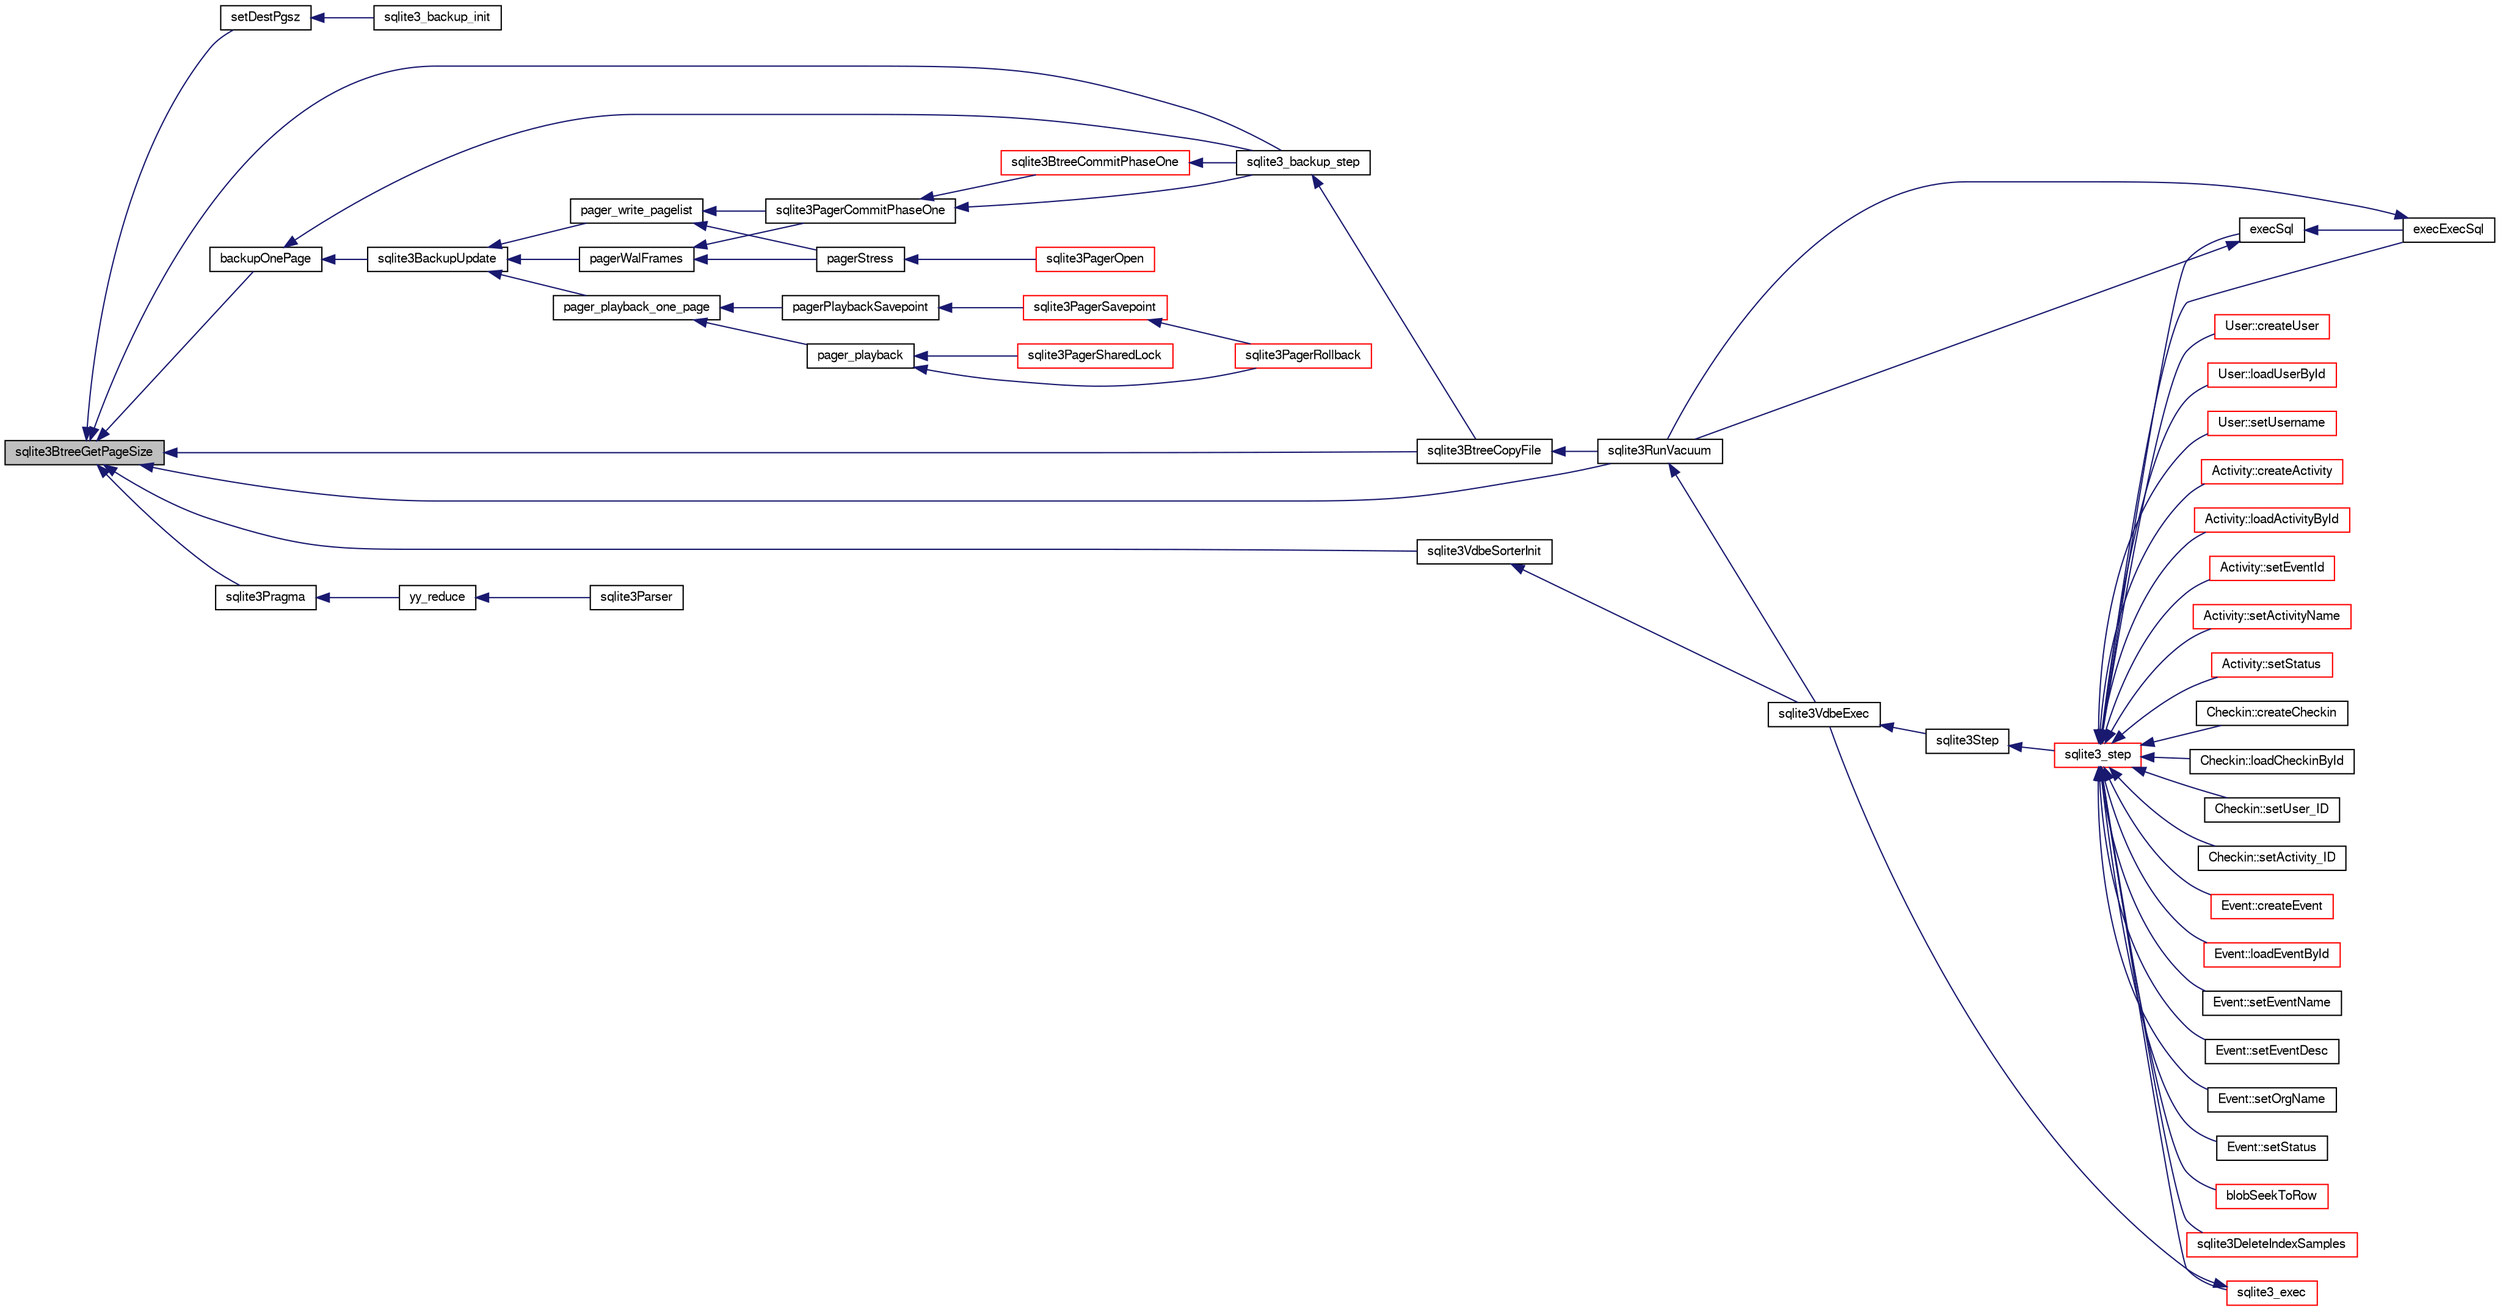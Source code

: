 digraph "sqlite3BtreeGetPageSize"
{
  edge [fontname="FreeSans",fontsize="10",labelfontname="FreeSans",labelfontsize="10"];
  node [fontname="FreeSans",fontsize="10",shape=record];
  rankdir="LR";
  Node451717 [label="sqlite3BtreeGetPageSize",height=0.2,width=0.4,color="black", fillcolor="grey75", style="filled", fontcolor="black"];
  Node451717 -> Node451718 [dir="back",color="midnightblue",fontsize="10",style="solid",fontname="FreeSans"];
  Node451718 [label="setDestPgsz",height=0.2,width=0.4,color="black", fillcolor="white", style="filled",URL="$sqlite3_8c.html#acd3459ec2257f990aaea330d998fe0a6"];
  Node451718 -> Node451719 [dir="back",color="midnightblue",fontsize="10",style="solid",fontname="FreeSans"];
  Node451719 [label="sqlite3_backup_init",height=0.2,width=0.4,color="black", fillcolor="white", style="filled",URL="$sqlite3_8h.html#a9c9aa9e8edeb9910d93148a6621c1097"];
  Node451717 -> Node451720 [dir="back",color="midnightblue",fontsize="10",style="solid",fontname="FreeSans"];
  Node451720 [label="backupOnePage",height=0.2,width=0.4,color="black", fillcolor="white", style="filled",URL="$sqlite3_8c.html#a7efb6a8380d746b14e73db99ad3428a2"];
  Node451720 -> Node451721 [dir="back",color="midnightblue",fontsize="10",style="solid",fontname="FreeSans"];
  Node451721 [label="sqlite3_backup_step",height=0.2,width=0.4,color="black", fillcolor="white", style="filled",URL="$sqlite3_8h.html#a1699b75e98d082eebc465a9e64c35269"];
  Node451721 -> Node451722 [dir="back",color="midnightblue",fontsize="10",style="solid",fontname="FreeSans"];
  Node451722 [label="sqlite3BtreeCopyFile",height=0.2,width=0.4,color="black", fillcolor="white", style="filled",URL="$sqlite3_8c.html#a4d9e19a79f0d5c1dfcef0bd137ae83f9"];
  Node451722 -> Node451723 [dir="back",color="midnightblue",fontsize="10",style="solid",fontname="FreeSans"];
  Node451723 [label="sqlite3RunVacuum",height=0.2,width=0.4,color="black", fillcolor="white", style="filled",URL="$sqlite3_8c.html#a5e83ddc7b3e7e8e79ad5d1fc92de1d2f"];
  Node451723 -> Node451724 [dir="back",color="midnightblue",fontsize="10",style="solid",fontname="FreeSans"];
  Node451724 [label="sqlite3VdbeExec",height=0.2,width=0.4,color="black", fillcolor="white", style="filled",URL="$sqlite3_8c.html#a8ce40a614bdc56719c4d642b1e4dfb21"];
  Node451724 -> Node451725 [dir="back",color="midnightblue",fontsize="10",style="solid",fontname="FreeSans"];
  Node451725 [label="sqlite3Step",height=0.2,width=0.4,color="black", fillcolor="white", style="filled",URL="$sqlite3_8c.html#a3f2872e873e2758a4beedad1d5113554"];
  Node451725 -> Node451726 [dir="back",color="midnightblue",fontsize="10",style="solid",fontname="FreeSans"];
  Node451726 [label="sqlite3_step",height=0.2,width=0.4,color="red", fillcolor="white", style="filled",URL="$sqlite3_8h.html#ac1e491ce36b7471eb28387f7d3c74334"];
  Node451726 -> Node451727 [dir="back",color="midnightblue",fontsize="10",style="solid",fontname="FreeSans"];
  Node451727 [label="Activity::createActivity",height=0.2,width=0.4,color="red", fillcolor="white", style="filled",URL="$classActivity.html#a813cc5e52c14ab49b39014c134e3425b"];
  Node451726 -> Node451730 [dir="back",color="midnightblue",fontsize="10",style="solid",fontname="FreeSans"];
  Node451730 [label="Activity::loadActivityById",height=0.2,width=0.4,color="red", fillcolor="white", style="filled",URL="$classActivity.html#abe4ffb4f08a47212ebf9013259d9e7fd"];
  Node451726 -> Node451732 [dir="back",color="midnightblue",fontsize="10",style="solid",fontname="FreeSans"];
  Node451732 [label="Activity::setEventId",height=0.2,width=0.4,color="red", fillcolor="white", style="filled",URL="$classActivity.html#adb1d0fd0d08f473e068f0a4086bfa9ca"];
  Node451726 -> Node451733 [dir="back",color="midnightblue",fontsize="10",style="solid",fontname="FreeSans"];
  Node451733 [label="Activity::setActivityName",height=0.2,width=0.4,color="red", fillcolor="white", style="filled",URL="$classActivity.html#a62dc3737b33915a36086f9dd26d16a81"];
  Node451726 -> Node451734 [dir="back",color="midnightblue",fontsize="10",style="solid",fontname="FreeSans"];
  Node451734 [label="Activity::setStatus",height=0.2,width=0.4,color="red", fillcolor="white", style="filled",URL="$classActivity.html#af618135a7738f4d2a7ee147a8ef912ea"];
  Node451726 -> Node451735 [dir="back",color="midnightblue",fontsize="10",style="solid",fontname="FreeSans"];
  Node451735 [label="Checkin::createCheckin",height=0.2,width=0.4,color="black", fillcolor="white", style="filled",URL="$classCheckin.html#a4e40acdf7fff0e607f6de4f24f3a163c"];
  Node451726 -> Node451736 [dir="back",color="midnightblue",fontsize="10",style="solid",fontname="FreeSans"];
  Node451736 [label="Checkin::loadCheckinById",height=0.2,width=0.4,color="black", fillcolor="white", style="filled",URL="$classCheckin.html#a3461f70ea6c68475225f2a07f78a21e0"];
  Node451726 -> Node451737 [dir="back",color="midnightblue",fontsize="10",style="solid",fontname="FreeSans"];
  Node451737 [label="Checkin::setUser_ID",height=0.2,width=0.4,color="black", fillcolor="white", style="filled",URL="$classCheckin.html#a76ab640f4f912876dbebf183db5359c6"];
  Node451726 -> Node451738 [dir="back",color="midnightblue",fontsize="10",style="solid",fontname="FreeSans"];
  Node451738 [label="Checkin::setActivity_ID",height=0.2,width=0.4,color="black", fillcolor="white", style="filled",URL="$classCheckin.html#ab2ff3ec2604ec73a42af25874a00b232"];
  Node451726 -> Node451739 [dir="back",color="midnightblue",fontsize="10",style="solid",fontname="FreeSans"];
  Node451739 [label="Event::createEvent",height=0.2,width=0.4,color="red", fillcolor="white", style="filled",URL="$classEvent.html#a77adb9f4a46ffb32c2d931f0691f5903"];
  Node451726 -> Node451740 [dir="back",color="midnightblue",fontsize="10",style="solid",fontname="FreeSans"];
  Node451740 [label="Event::loadEventById",height=0.2,width=0.4,color="red", fillcolor="white", style="filled",URL="$classEvent.html#afa66cea33f722dbeecb69cc98fdea055"];
  Node451726 -> Node451741 [dir="back",color="midnightblue",fontsize="10",style="solid",fontname="FreeSans"];
  Node451741 [label="Event::setEventName",height=0.2,width=0.4,color="black", fillcolor="white", style="filled",URL="$classEvent.html#a10596b6ca077df05184e30d62b08729d"];
  Node451726 -> Node451742 [dir="back",color="midnightblue",fontsize="10",style="solid",fontname="FreeSans"];
  Node451742 [label="Event::setEventDesc",height=0.2,width=0.4,color="black", fillcolor="white", style="filled",URL="$classEvent.html#ae36b8377dcae792f1c5c4726024c981b"];
  Node451726 -> Node451743 [dir="back",color="midnightblue",fontsize="10",style="solid",fontname="FreeSans"];
  Node451743 [label="Event::setOrgName",height=0.2,width=0.4,color="black", fillcolor="white", style="filled",URL="$classEvent.html#a19aac0f776bd764563a54977656cf680"];
  Node451726 -> Node451744 [dir="back",color="midnightblue",fontsize="10",style="solid",fontname="FreeSans"];
  Node451744 [label="Event::setStatus",height=0.2,width=0.4,color="black", fillcolor="white", style="filled",URL="$classEvent.html#ab0a6b9285af0f4172eb841e2b80f8972"];
  Node451726 -> Node451745 [dir="back",color="midnightblue",fontsize="10",style="solid",fontname="FreeSans"];
  Node451745 [label="blobSeekToRow",height=0.2,width=0.4,color="red", fillcolor="white", style="filled",URL="$sqlite3_8c.html#afff57e13332b98c8a44a7cebe38962ab"];
  Node451726 -> Node451748 [dir="back",color="midnightblue",fontsize="10",style="solid",fontname="FreeSans"];
  Node451748 [label="sqlite3DeleteIndexSamples",height=0.2,width=0.4,color="red", fillcolor="white", style="filled",URL="$sqlite3_8c.html#aaeda0302fbf61397ec009f65bed047ef"];
  Node451726 -> Node451916 [dir="back",color="midnightblue",fontsize="10",style="solid",fontname="FreeSans"];
  Node451916 [label="sqlite3_exec",height=0.2,width=0.4,color="red", fillcolor="white", style="filled",URL="$sqlite3_8h.html#a97487ec8150e0bcc8fa392ab8f0e24db"];
  Node451916 -> Node451724 [dir="back",color="midnightblue",fontsize="10",style="solid",fontname="FreeSans"];
  Node451726 -> Node451908 [dir="back",color="midnightblue",fontsize="10",style="solid",fontname="FreeSans"];
  Node451908 [label="execSql",height=0.2,width=0.4,color="black", fillcolor="white", style="filled",URL="$sqlite3_8c.html#a7d16651b98a110662f4c265eff0246cb"];
  Node451908 -> Node451909 [dir="back",color="midnightblue",fontsize="10",style="solid",fontname="FreeSans"];
  Node451909 [label="execExecSql",height=0.2,width=0.4,color="black", fillcolor="white", style="filled",URL="$sqlite3_8c.html#ac1be09a6c047f21133d16378d301e0d4"];
  Node451909 -> Node451723 [dir="back",color="midnightblue",fontsize="10",style="solid",fontname="FreeSans"];
  Node451908 -> Node451723 [dir="back",color="midnightblue",fontsize="10",style="solid",fontname="FreeSans"];
  Node451726 -> Node451909 [dir="back",color="midnightblue",fontsize="10",style="solid",fontname="FreeSans"];
  Node451726 -> Node451910 [dir="back",color="midnightblue",fontsize="10",style="solid",fontname="FreeSans"];
  Node451910 [label="User::createUser",height=0.2,width=0.4,color="red", fillcolor="white", style="filled",URL="$classUser.html#a22ed673939e8cc0a136130b809bba513"];
  Node451726 -> Node451911 [dir="back",color="midnightblue",fontsize="10",style="solid",fontname="FreeSans"];
  Node451911 [label="User::loadUserById",height=0.2,width=0.4,color="red", fillcolor="white", style="filled",URL="$classUser.html#a863377665b7fb83c5547dcf9727f5092"];
  Node451726 -> Node451912 [dir="back",color="midnightblue",fontsize="10",style="solid",fontname="FreeSans"];
  Node451912 [label="User::setUsername",height=0.2,width=0.4,color="red", fillcolor="white", style="filled",URL="$classUser.html#aa0497022a136cb78de785b0a39ae60b1"];
  Node451720 -> Node451981 [dir="back",color="midnightblue",fontsize="10",style="solid",fontname="FreeSans"];
  Node451981 [label="sqlite3BackupUpdate",height=0.2,width=0.4,color="black", fillcolor="white", style="filled",URL="$sqlite3_8c.html#a928fd0b03c8d689beb3b81d73e9c713c"];
  Node451981 -> Node451982 [dir="back",color="midnightblue",fontsize="10",style="solid",fontname="FreeSans"];
  Node451982 [label="pager_playback_one_page",height=0.2,width=0.4,color="black", fillcolor="white", style="filled",URL="$sqlite3_8c.html#adfca1dee9939482792fe2b4ed982d00e"];
  Node451982 -> Node451983 [dir="back",color="midnightblue",fontsize="10",style="solid",fontname="FreeSans"];
  Node451983 [label="pager_playback",height=0.2,width=0.4,color="black", fillcolor="white", style="filled",URL="$sqlite3_8c.html#a9d9a750a9fc76eb4b668c8a16b164a65"];
  Node451983 -> Node451984 [dir="back",color="midnightblue",fontsize="10",style="solid",fontname="FreeSans"];
  Node451984 [label="sqlite3PagerSharedLock",height=0.2,width=0.4,color="red", fillcolor="white", style="filled",URL="$sqlite3_8c.html#a58c197b629fb6eaacf96c7add57c70df"];
  Node451983 -> Node451989 [dir="back",color="midnightblue",fontsize="10",style="solid",fontname="FreeSans"];
  Node451989 [label="sqlite3PagerRollback",height=0.2,width=0.4,color="red", fillcolor="white", style="filled",URL="$sqlite3_8c.html#afdd2ecbb97b7a716892ff6bd10c7dfd0"];
  Node451982 -> Node452071 [dir="back",color="midnightblue",fontsize="10",style="solid",fontname="FreeSans"];
  Node452071 [label="pagerPlaybackSavepoint",height=0.2,width=0.4,color="black", fillcolor="white", style="filled",URL="$sqlite3_8c.html#aedf76c3b6661c4244cc3e2c5464fd12e"];
  Node452071 -> Node452072 [dir="back",color="midnightblue",fontsize="10",style="solid",fontname="FreeSans"];
  Node452072 [label="sqlite3PagerSavepoint",height=0.2,width=0.4,color="red", fillcolor="white", style="filled",URL="$sqlite3_8c.html#a8b5f1920b6a8b564a47e243868f2c8d4"];
  Node452072 -> Node451989 [dir="back",color="midnightblue",fontsize="10",style="solid",fontname="FreeSans"];
  Node451981 -> Node452101 [dir="back",color="midnightblue",fontsize="10",style="solid",fontname="FreeSans"];
  Node452101 [label="pagerWalFrames",height=0.2,width=0.4,color="black", fillcolor="white", style="filled",URL="$sqlite3_8c.html#a1675dba6bfeb50d8aa8a0509103fd004"];
  Node452101 -> Node452102 [dir="back",color="midnightblue",fontsize="10",style="solid",fontname="FreeSans"];
  Node452102 [label="pagerStress",height=0.2,width=0.4,color="black", fillcolor="white", style="filled",URL="$sqlite3_8c.html#abb21a3a371038e9e3e69af0f21a1b386"];
  Node452102 -> Node452103 [dir="back",color="midnightblue",fontsize="10",style="solid",fontname="FreeSans"];
  Node452103 [label="sqlite3PagerOpen",height=0.2,width=0.4,color="red", fillcolor="white", style="filled",URL="$sqlite3_8c.html#a5b4a74e8a1754922c482b7af19b30611"];
  Node452101 -> Node452077 [dir="back",color="midnightblue",fontsize="10",style="solid",fontname="FreeSans"];
  Node452077 [label="sqlite3PagerCommitPhaseOne",height=0.2,width=0.4,color="black", fillcolor="white", style="filled",URL="$sqlite3_8c.html#a2baf986bff9120486e9acc5951494ea7"];
  Node452077 -> Node452039 [dir="back",color="midnightblue",fontsize="10",style="solid",fontname="FreeSans"];
  Node452039 [label="sqlite3BtreeCommitPhaseOne",height=0.2,width=0.4,color="red", fillcolor="white", style="filled",URL="$sqlite3_8c.html#ae266cba101e64ad99a166f237532e262"];
  Node452039 -> Node451721 [dir="back",color="midnightblue",fontsize="10",style="solid",fontname="FreeSans"];
  Node452077 -> Node451721 [dir="back",color="midnightblue",fontsize="10",style="solid",fontname="FreeSans"];
  Node451981 -> Node452104 [dir="back",color="midnightblue",fontsize="10",style="solid",fontname="FreeSans"];
  Node452104 [label="pager_write_pagelist",height=0.2,width=0.4,color="black", fillcolor="white", style="filled",URL="$sqlite3_8c.html#a6287c834edd4d88c1757d45a9d7f7dcc"];
  Node452104 -> Node452102 [dir="back",color="midnightblue",fontsize="10",style="solid",fontname="FreeSans"];
  Node452104 -> Node452077 [dir="back",color="midnightblue",fontsize="10",style="solid",fontname="FreeSans"];
  Node451717 -> Node451721 [dir="back",color="midnightblue",fontsize="10",style="solid",fontname="FreeSans"];
  Node451717 -> Node451722 [dir="back",color="midnightblue",fontsize="10",style="solid",fontname="FreeSans"];
  Node451717 -> Node452105 [dir="back",color="midnightblue",fontsize="10",style="solid",fontname="FreeSans"];
  Node452105 [label="sqlite3VdbeSorterInit",height=0.2,width=0.4,color="black", fillcolor="white", style="filled",URL="$sqlite3_8c.html#a9360161e4d447a329fa8a9ae6bb2ec17"];
  Node452105 -> Node451724 [dir="back",color="midnightblue",fontsize="10",style="solid",fontname="FreeSans"];
  Node451717 -> Node451802 [dir="back",color="midnightblue",fontsize="10",style="solid",fontname="FreeSans"];
  Node451802 [label="sqlite3Pragma",height=0.2,width=0.4,color="black", fillcolor="white", style="filled",URL="$sqlite3_8c.html#a111391370f58f8e6a6eca51fd34d62ed"];
  Node451802 -> Node451754 [dir="back",color="midnightblue",fontsize="10",style="solid",fontname="FreeSans"];
  Node451754 [label="yy_reduce",height=0.2,width=0.4,color="black", fillcolor="white", style="filled",URL="$sqlite3_8c.html#a7c419a9b25711c666a9a2449ef377f14"];
  Node451754 -> Node451755 [dir="back",color="midnightblue",fontsize="10",style="solid",fontname="FreeSans"];
  Node451755 [label="sqlite3Parser",height=0.2,width=0.4,color="black", fillcolor="white", style="filled",URL="$sqlite3_8c.html#a0327d71a5fabe0b6a343d78a2602e72a"];
  Node451717 -> Node451723 [dir="back",color="midnightblue",fontsize="10",style="solid",fontname="FreeSans"];
}

